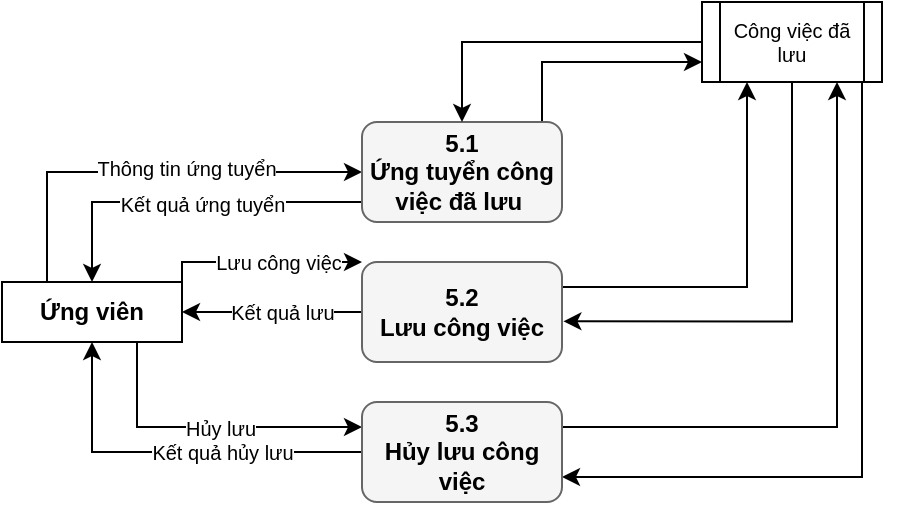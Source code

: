 <mxfile version="14.0.1" type="device"><diagram id="dohqvNrMCSnMIFmnpcON" name="Page-1"><mxGraphModel dx="677" dy="1480" grid="1" gridSize="10" guides="1" tooltips="1" connect="1" arrows="1" fold="1" page="1" pageScale="1" pageWidth="850" pageHeight="1100" math="0" shadow="0"><root><mxCell id="0"/><mxCell id="1" parent="0"/><mxCell id="RmL0PAWRcNMxF24qUd33-5" style="edgeStyle=orthogonalEdgeStyle;rounded=0;orthogonalLoop=1;jettySize=auto;html=1;exitX=0.25;exitY=0;exitDx=0;exitDy=0;entryX=0;entryY=0.5;entryDx=0;entryDy=0;" edge="1" parent="1" source="RmL0PAWRcNMxF24qUd33-2" target="RmL0PAWRcNMxF24qUd33-49"><mxGeometry relative="1" as="geometry"><mxPoint x="52.5" y="105" as="sourcePoint"/><mxPoint x="270" y="33" as="targetPoint"/><Array as="points"><mxPoint x="133" y="45"/></Array></mxGeometry></mxCell><mxCell id="RmL0PAWRcNMxF24qUd33-52" value="Thông tin ứng tuyển" style="edgeLabel;html=1;align=center;verticalAlign=middle;resizable=0;points=[];fontSize=10;" vertex="1" connectable="0" parent="RmL0PAWRcNMxF24qUd33-5"><mxGeometry x="0.166" y="2" relative="1" as="geometry"><mxPoint as="offset"/></mxGeometry></mxCell><mxCell id="RmL0PAWRcNMxF24qUd33-123" style="edgeStyle=orthogonalEdgeStyle;rounded=0;orthogonalLoop=1;jettySize=auto;html=1;exitX=1;exitY=0.25;exitDx=0;exitDy=0;entryX=0;entryY=0;entryDx=0;entryDy=0;fontSize=10;fontColor=#000000;" edge="1" parent="1" source="RmL0PAWRcNMxF24qUd33-2" target="RmL0PAWRcNMxF24qUd33-122"><mxGeometry relative="1" as="geometry"><Array as="points"><mxPoint x="200" y="90"/></Array></mxGeometry></mxCell><mxCell id="RmL0PAWRcNMxF24qUd33-124" value="Lưu công việc" style="edgeLabel;html=1;align=center;verticalAlign=middle;resizable=0;points=[];fontSize=10;fontColor=#000000;" vertex="1" connectable="0" parent="RmL0PAWRcNMxF24qUd33-123"><mxGeometry x="0.11" y="1" relative="1" as="geometry"><mxPoint x="5.83" y="1" as="offset"/></mxGeometry></mxCell><mxCell id="RmL0PAWRcNMxF24qUd33-130" style="edgeStyle=orthogonalEdgeStyle;rounded=0;orthogonalLoop=1;jettySize=auto;html=1;exitX=0.75;exitY=1;exitDx=0;exitDy=0;entryX=0;entryY=0.25;entryDx=0;entryDy=0;fontSize=10;fontColor=#000000;" edge="1" parent="1" source="RmL0PAWRcNMxF24qUd33-2" target="RmL0PAWRcNMxF24qUd33-129"><mxGeometry relative="1" as="geometry"/></mxCell><mxCell id="RmL0PAWRcNMxF24qUd33-131" value="Hủy lưu" style="edgeLabel;html=1;align=center;verticalAlign=middle;resizable=0;points=[];fontSize=10;fontColor=#000000;" vertex="1" connectable="0" parent="RmL0PAWRcNMxF24qUd33-130"><mxGeometry x="0.086" relative="1" as="geometry"><mxPoint as="offset"/></mxGeometry></mxCell><mxCell id="RmL0PAWRcNMxF24qUd33-2" value="Ứng viên" style="rounded=0;whiteSpace=wrap;html=1;strokeWidth=1;fontStyle=1" vertex="1" parent="1"><mxGeometry x="110" y="100" width="90" height="30" as="geometry"/></mxCell><mxCell id="RmL0PAWRcNMxF24qUd33-50" style="edgeStyle=orthogonalEdgeStyle;rounded=0;orthogonalLoop=1;jettySize=auto;html=1;exitX=0;exitY=0.5;exitDx=0;exitDy=0;fontSize=12;entryX=0.5;entryY=0;entryDx=0;entryDy=0;" edge="1" parent="1" source="RmL0PAWRcNMxF24qUd33-49" target="RmL0PAWRcNMxF24qUd33-2"><mxGeometry relative="1" as="geometry"><mxPoint x="60" y="120" as="targetPoint"/><Array as="points"><mxPoint x="290" y="60"/><mxPoint x="155" y="60"/></Array></mxGeometry></mxCell><mxCell id="RmL0PAWRcNMxF24qUd33-51" value="Kết quả ứng tuyển" style="edgeLabel;html=1;align=center;verticalAlign=middle;resizable=0;points=[];fontSize=10;" vertex="1" connectable="0" parent="RmL0PAWRcNMxF24qUd33-50"><mxGeometry x="0.005" y="1" relative="1" as="geometry"><mxPoint as="offset"/></mxGeometry></mxCell><mxCell id="RmL0PAWRcNMxF24qUd33-57" style="edgeStyle=orthogonalEdgeStyle;rounded=0;orthogonalLoop=1;jettySize=auto;html=1;exitX=0.75;exitY=0;exitDx=0;exitDy=0;entryX=0;entryY=0.75;entryDx=0;entryDy=0;fontSize=10;" edge="1" parent="1" source="RmL0PAWRcNMxF24qUd33-49" target="RmL0PAWRcNMxF24qUd33-53"><mxGeometry relative="1" as="geometry"><Array as="points"><mxPoint x="380" y="-10"/></Array></mxGeometry></mxCell><mxCell id="RmL0PAWRcNMxF24qUd33-49" value="5.1&lt;br&gt;Ứng tuyển công việc đã lưu&amp;nbsp;" style="rounded=1;whiteSpace=wrap;html=1;labelBackgroundColor=none;strokeColor=#666666;strokeWidth=1;fontSize=12;fillColor=#f5f5f5;fontStyle=1;" vertex="1" parent="1"><mxGeometry x="290" y="20" width="100" height="50" as="geometry"/></mxCell><mxCell id="RmL0PAWRcNMxF24qUd33-58" style="edgeStyle=orthogonalEdgeStyle;rounded=0;orthogonalLoop=1;jettySize=auto;html=1;fontSize=10;exitX=0;exitY=0.5;exitDx=0;exitDy=0;entryX=0.5;entryY=0;entryDx=0;entryDy=0;" edge="1" parent="1" source="RmL0PAWRcNMxF24qUd33-53" target="RmL0PAWRcNMxF24qUd33-49"><mxGeometry relative="1" as="geometry"><mxPoint x="590" y="-30" as="sourcePoint"/><mxPoint x="360" y="-60" as="targetPoint"/><Array as="points"><mxPoint x="340" y="-20"/></Array></mxGeometry></mxCell><mxCell id="RmL0PAWRcNMxF24qUd33-128" style="edgeStyle=orthogonalEdgeStyle;rounded=0;orthogonalLoop=1;jettySize=auto;html=1;exitX=0.5;exitY=1;exitDx=0;exitDy=0;entryX=1.007;entryY=0.593;entryDx=0;entryDy=0;entryPerimeter=0;fontSize=10;fontColor=#000000;" edge="1" parent="1" source="RmL0PAWRcNMxF24qUd33-53" target="RmL0PAWRcNMxF24qUd33-122"><mxGeometry relative="1" as="geometry"/></mxCell><mxCell id="RmL0PAWRcNMxF24qUd33-135" style="edgeStyle=orthogonalEdgeStyle;rounded=0;orthogonalLoop=1;jettySize=auto;html=1;exitX=1;exitY=1;exitDx=0;exitDy=0;entryX=1;entryY=0.75;entryDx=0;entryDy=0;fontSize=10;fontColor=#000000;" edge="1" parent="1" source="RmL0PAWRcNMxF24qUd33-53" target="RmL0PAWRcNMxF24qUd33-129"><mxGeometry relative="1" as="geometry"><Array as="points"><mxPoint x="540"/><mxPoint x="540" y="198"/></Array></mxGeometry></mxCell><mxCell id="RmL0PAWRcNMxF24qUd33-53" value="Công việc đã lưu" style="shape=process;whiteSpace=wrap;html=1;backgroundOutline=1;labelBackgroundColor=none;strokeColor=#000000;strokeWidth=1;gradientColor=none;fontSize=10;" vertex="1" parent="1"><mxGeometry x="460" y="-40" width="90" height="40" as="geometry"/></mxCell><mxCell id="RmL0PAWRcNMxF24qUd33-125" style="edgeStyle=orthogonalEdgeStyle;rounded=0;orthogonalLoop=1;jettySize=auto;html=1;exitX=0;exitY=0.5;exitDx=0;exitDy=0;entryX=1;entryY=0.5;entryDx=0;entryDy=0;fontSize=10;fontColor=#000000;" edge="1" parent="1" source="RmL0PAWRcNMxF24qUd33-122" target="RmL0PAWRcNMxF24qUd33-2"><mxGeometry relative="1" as="geometry"/></mxCell><mxCell id="RmL0PAWRcNMxF24qUd33-126" value="Kết quả lưu" style="edgeLabel;html=1;align=center;verticalAlign=middle;resizable=0;points=[];fontSize=10;fontColor=#000000;" vertex="1" connectable="0" parent="RmL0PAWRcNMxF24qUd33-125"><mxGeometry x="0.096" relative="1" as="geometry"><mxPoint x="9.33" as="offset"/></mxGeometry></mxCell><mxCell id="RmL0PAWRcNMxF24qUd33-127" style="edgeStyle=orthogonalEdgeStyle;rounded=0;orthogonalLoop=1;jettySize=auto;html=1;exitX=1;exitY=0.25;exitDx=0;exitDy=0;entryX=0.25;entryY=1;entryDx=0;entryDy=0;fontSize=10;fontColor=#000000;" edge="1" parent="1" source="RmL0PAWRcNMxF24qUd33-122" target="RmL0PAWRcNMxF24qUd33-53"><mxGeometry relative="1" as="geometry"/></mxCell><mxCell id="RmL0PAWRcNMxF24qUd33-122" value="5.2&lt;br&gt;Lưu công việc" style="rounded=1;whiteSpace=wrap;html=1;labelBackgroundColor=none;strokeColor=#666666;strokeWidth=1;fontSize=12;fillColor=#f5f5f5;fontStyle=1;" vertex="1" parent="1"><mxGeometry x="290" y="90" width="100" height="50" as="geometry"/></mxCell><mxCell id="RmL0PAWRcNMxF24qUd33-132" style="edgeStyle=orthogonalEdgeStyle;rounded=0;orthogonalLoop=1;jettySize=auto;html=1;exitX=0;exitY=0.5;exitDx=0;exitDy=0;entryX=0.5;entryY=1;entryDx=0;entryDy=0;fontSize=10;fontColor=#000000;" edge="1" parent="1" source="RmL0PAWRcNMxF24qUd33-129" target="RmL0PAWRcNMxF24qUd33-2"><mxGeometry relative="1" as="geometry"/></mxCell><mxCell id="RmL0PAWRcNMxF24qUd33-133" value="Kết quả hủy lưu" style="edgeLabel;html=1;align=center;verticalAlign=middle;resizable=0;points=[];fontSize=10;fontColor=#000000;" vertex="1" connectable="0" parent="RmL0PAWRcNMxF24qUd33-132"><mxGeometry x="-0.184" relative="1" as="geometry"><mxPoint x="7.62" as="offset"/></mxGeometry></mxCell><mxCell id="RmL0PAWRcNMxF24qUd33-134" style="edgeStyle=orthogonalEdgeStyle;rounded=0;orthogonalLoop=1;jettySize=auto;html=1;exitX=1;exitY=0.25;exitDx=0;exitDy=0;entryX=0.75;entryY=1;entryDx=0;entryDy=0;fontSize=10;fontColor=#000000;" edge="1" parent="1" source="RmL0PAWRcNMxF24qUd33-129" target="RmL0PAWRcNMxF24qUd33-53"><mxGeometry relative="1" as="geometry"/></mxCell><mxCell id="RmL0PAWRcNMxF24qUd33-129" value="5.3&lt;br&gt;Hủy lưu công việc" style="rounded=1;whiteSpace=wrap;html=1;labelBackgroundColor=none;strokeColor=#666666;strokeWidth=1;fontSize=12;fillColor=#f5f5f5;fontStyle=1;" vertex="1" parent="1"><mxGeometry x="290" y="160" width="100" height="50" as="geometry"/></mxCell></root></mxGraphModel></diagram></mxfile>